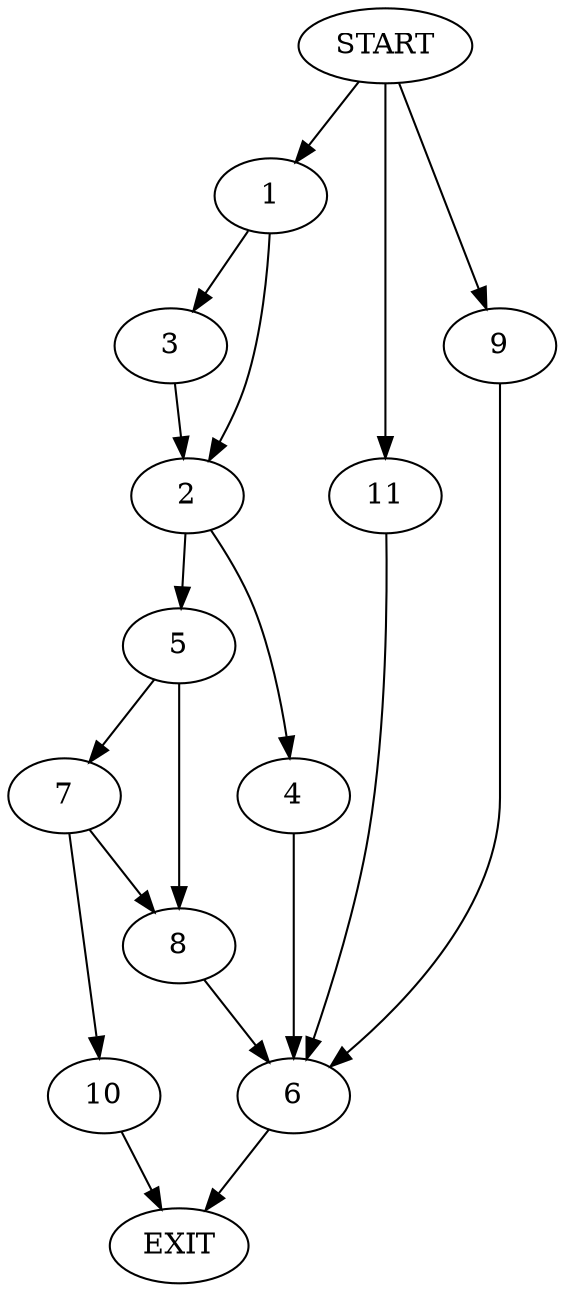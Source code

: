 digraph {
0 [label="START"]
12 [label="EXIT"]
0 -> 1
1 -> 2
1 -> 3
3 -> 2
2 -> 4
2 -> 5
4 -> 6
5 -> 7
5 -> 8
6 -> 12
0 -> 9
9 -> 6
8 -> 6
7 -> 10
7 -> 8
10 -> 12
0 -> 11
11 -> 6
}

